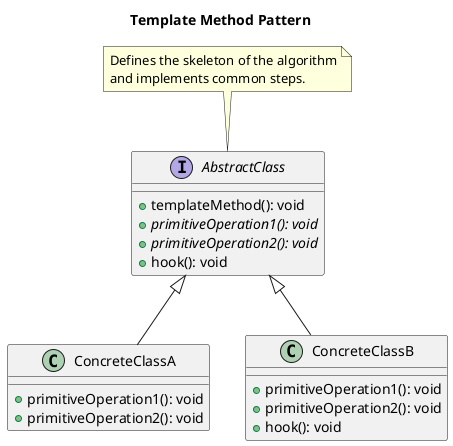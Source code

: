 @startuml
title Template Method Pattern

interface AbstractClass {
    +templateMethod(): void
    +{abstract} primitiveOperation1(): void
    +{abstract} primitiveOperation2(): void
    +hook(): void
}

class ConcreteClassA {
    +primitiveOperation1(): void
    +primitiveOperation2(): void
}

class ConcreteClassB {
    +primitiveOperation1(): void
    +primitiveOperation2(): void
    +hook(): void
}

AbstractClass <|-- ConcreteClassA
AbstractClass <|-- ConcreteClassB

note top of AbstractClass
Defines the skeleton of the algorithm
and implements common steps.
end note

@enduml
